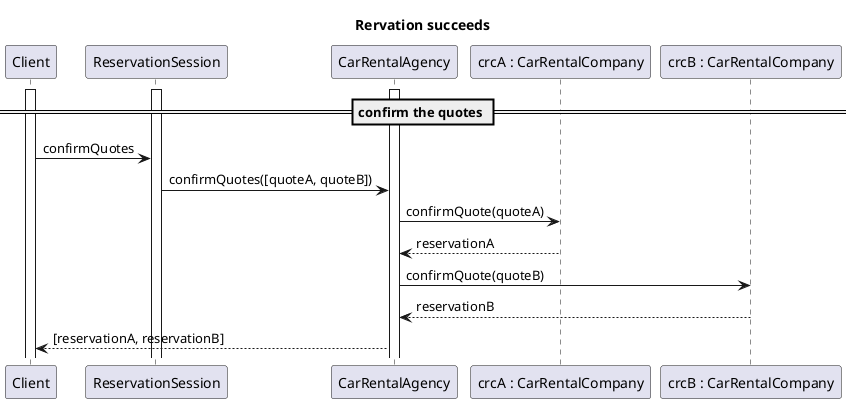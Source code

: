 @startuml
title "Rervation succeeds"

participant Client
participant ReservationSession
participant CarRentalAgency
participant "crcA : CarRentalCompany" as CarRentalCompanyA
participant "crcB : CarRentalCompany" as CarRentalCompanyB


activate Client
activate ReservationSession
activate CarRentalAgency

== confirm the quotes ==

Client -> ReservationSession: confirmQuotes
ReservationSession -> CarRentalAgency: confirmQuotes([quoteA, quoteB])

CarRentalAgency->CarRentalCompanyA: confirmQuote(quoteA)
CarRentalCompanyA--> CarRentalAgency: reservationA


CarRentalAgency->CarRentalCompanyB: confirmQuote(quoteB)
CarRentalCompanyB--> CarRentalAgency: reservationB

CarRentalAgency-->Client: [reservationA, reservationB]



@enduml
